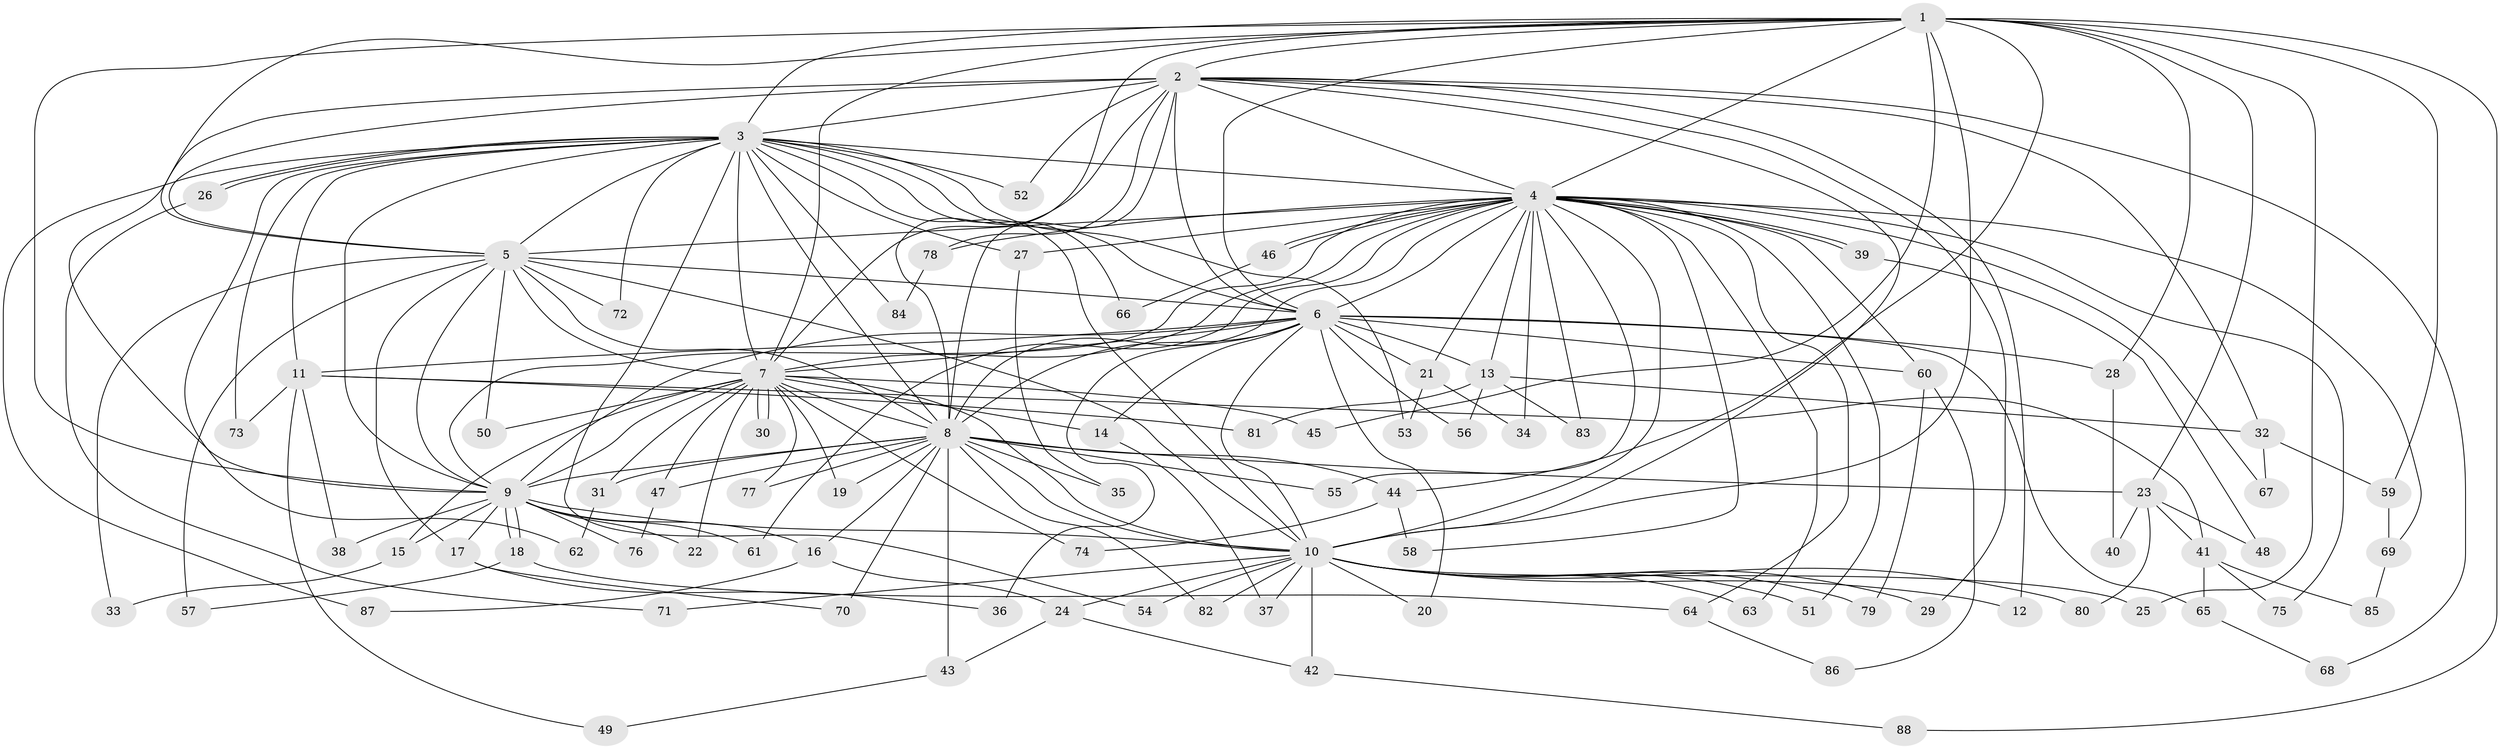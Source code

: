 // Generated by graph-tools (version 1.1) at 2025/01/03/09/25 03:01:27]
// undirected, 88 vertices, 201 edges
graph export_dot {
graph [start="1"]
  node [color=gray90,style=filled];
  1;
  2;
  3;
  4;
  5;
  6;
  7;
  8;
  9;
  10;
  11;
  12;
  13;
  14;
  15;
  16;
  17;
  18;
  19;
  20;
  21;
  22;
  23;
  24;
  25;
  26;
  27;
  28;
  29;
  30;
  31;
  32;
  33;
  34;
  35;
  36;
  37;
  38;
  39;
  40;
  41;
  42;
  43;
  44;
  45;
  46;
  47;
  48;
  49;
  50;
  51;
  52;
  53;
  54;
  55;
  56;
  57;
  58;
  59;
  60;
  61;
  62;
  63;
  64;
  65;
  66;
  67;
  68;
  69;
  70;
  71;
  72;
  73;
  74;
  75;
  76;
  77;
  78;
  79;
  80;
  81;
  82;
  83;
  84;
  85;
  86;
  87;
  88;
  1 -- 2;
  1 -- 3;
  1 -- 4;
  1 -- 5;
  1 -- 6;
  1 -- 7;
  1 -- 8;
  1 -- 9;
  1 -- 10;
  1 -- 23;
  1 -- 25;
  1 -- 28;
  1 -- 44;
  1 -- 45;
  1 -- 59;
  1 -- 88;
  2 -- 3;
  2 -- 4;
  2 -- 5;
  2 -- 6;
  2 -- 7;
  2 -- 8;
  2 -- 9;
  2 -- 10;
  2 -- 12;
  2 -- 29;
  2 -- 32;
  2 -- 52;
  2 -- 68;
  2 -- 78;
  3 -- 4;
  3 -- 5;
  3 -- 6;
  3 -- 7;
  3 -- 8;
  3 -- 9;
  3 -- 10;
  3 -- 11;
  3 -- 26;
  3 -- 26;
  3 -- 27;
  3 -- 52;
  3 -- 53;
  3 -- 54;
  3 -- 62;
  3 -- 66;
  3 -- 72;
  3 -- 73;
  3 -- 84;
  3 -- 87;
  4 -- 5;
  4 -- 6;
  4 -- 7;
  4 -- 8;
  4 -- 9;
  4 -- 10;
  4 -- 13;
  4 -- 21;
  4 -- 27;
  4 -- 34;
  4 -- 39;
  4 -- 39;
  4 -- 46;
  4 -- 46;
  4 -- 51;
  4 -- 55;
  4 -- 58;
  4 -- 60;
  4 -- 61;
  4 -- 63;
  4 -- 64;
  4 -- 67;
  4 -- 69;
  4 -- 75;
  4 -- 78;
  4 -- 83;
  5 -- 6;
  5 -- 7;
  5 -- 8;
  5 -- 9;
  5 -- 10;
  5 -- 17;
  5 -- 33;
  5 -- 50;
  5 -- 57;
  5 -- 72;
  6 -- 7;
  6 -- 8;
  6 -- 9;
  6 -- 10;
  6 -- 11;
  6 -- 13;
  6 -- 14;
  6 -- 20;
  6 -- 21;
  6 -- 28;
  6 -- 36;
  6 -- 56;
  6 -- 60;
  6 -- 65;
  7 -- 8;
  7 -- 9;
  7 -- 10;
  7 -- 14;
  7 -- 15;
  7 -- 19;
  7 -- 22;
  7 -- 30;
  7 -- 30;
  7 -- 31;
  7 -- 45;
  7 -- 47;
  7 -- 50;
  7 -- 74;
  7 -- 77;
  8 -- 9;
  8 -- 10;
  8 -- 16;
  8 -- 19;
  8 -- 23;
  8 -- 31;
  8 -- 35;
  8 -- 43;
  8 -- 44;
  8 -- 47;
  8 -- 55;
  8 -- 70;
  8 -- 77;
  8 -- 82;
  9 -- 10;
  9 -- 15;
  9 -- 16;
  9 -- 17;
  9 -- 18;
  9 -- 18;
  9 -- 22;
  9 -- 38;
  9 -- 61;
  9 -- 76;
  10 -- 12;
  10 -- 20;
  10 -- 24;
  10 -- 25;
  10 -- 29;
  10 -- 37;
  10 -- 42;
  10 -- 51;
  10 -- 54;
  10 -- 63;
  10 -- 71;
  10 -- 79;
  10 -- 80;
  10 -- 82;
  11 -- 38;
  11 -- 41;
  11 -- 49;
  11 -- 73;
  11 -- 81;
  13 -- 32;
  13 -- 56;
  13 -- 81;
  13 -- 83;
  14 -- 37;
  15 -- 33;
  16 -- 24;
  16 -- 87;
  17 -- 36;
  17 -- 70;
  18 -- 57;
  18 -- 64;
  21 -- 34;
  21 -- 53;
  23 -- 40;
  23 -- 41;
  23 -- 48;
  23 -- 80;
  24 -- 42;
  24 -- 43;
  26 -- 71;
  27 -- 35;
  28 -- 40;
  31 -- 62;
  32 -- 59;
  32 -- 67;
  39 -- 48;
  41 -- 65;
  41 -- 75;
  41 -- 85;
  42 -- 88;
  43 -- 49;
  44 -- 58;
  44 -- 74;
  46 -- 66;
  47 -- 76;
  59 -- 69;
  60 -- 79;
  60 -- 86;
  64 -- 86;
  65 -- 68;
  69 -- 85;
  78 -- 84;
}
